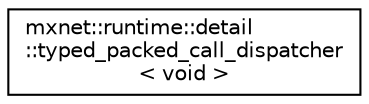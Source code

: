 digraph "Graphical Class Hierarchy"
{
 // LATEX_PDF_SIZE
  edge [fontname="Helvetica",fontsize="10",labelfontname="Helvetica",labelfontsize="10"];
  node [fontname="Helvetica",fontsize="10",shape=record];
  rankdir="LR";
  Node0 [label="mxnet::runtime::detail\l::typed_packed_call_dispatcher\l\< void \>",height=0.2,width=0.4,color="black", fillcolor="white", style="filled",URL="$structmxnet_1_1runtime_1_1detail_1_1typed__packed__call__dispatcher_3_01void_01_4.html",tooltip=" "];
}

